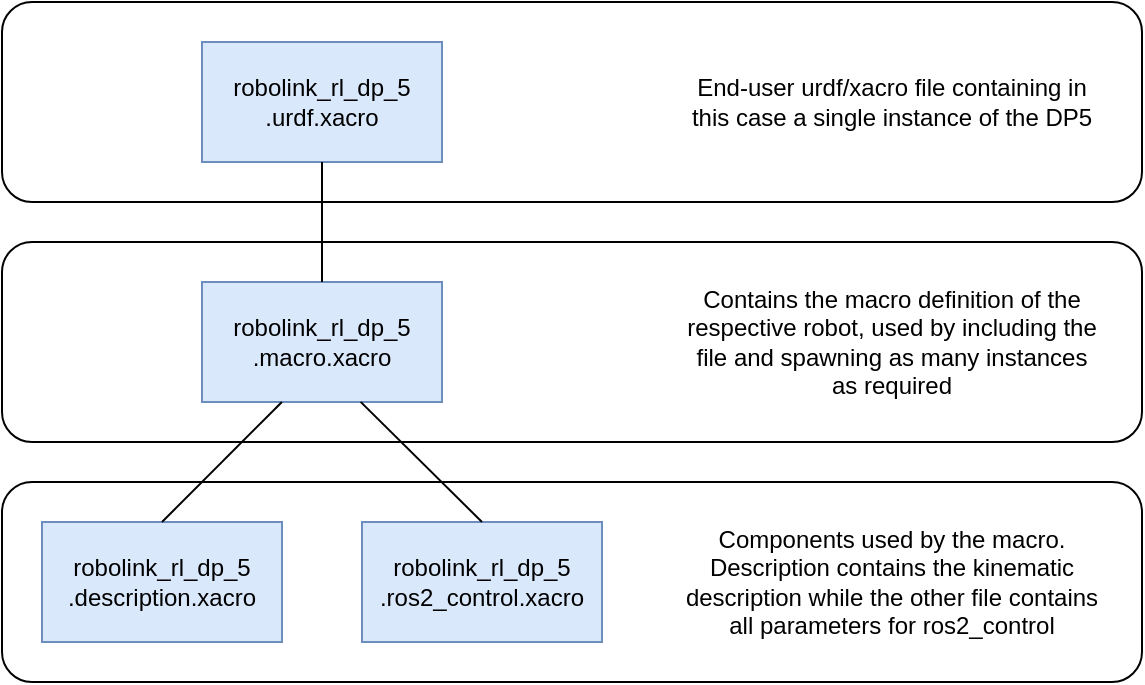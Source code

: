 <mxfile version="20.8.16" type="device"><diagram name="Page-1" id="1WOTCBuc8R29N-Hc1H0T"><mxGraphModel dx="1533" dy="399" grid="1" gridSize="10" guides="1" tooltips="1" connect="1" arrows="1" fold="1" page="1" pageScale="1" pageWidth="850" pageHeight="1100" math="0" shadow="0"><root><mxCell id="0"/><mxCell id="1" parent="0"/><mxCell id="fb0Ju6YwGbEL-ss_7HKw-9" value="" style="rounded=1;whiteSpace=wrap;html=1;fillColor=default;" vertex="1" parent="1"><mxGeometry x="-20" y="60" width="570" height="100" as="geometry"/></mxCell><mxCell id="fb0Ju6YwGbEL-ss_7HKw-15" value="" style="rounded=1;whiteSpace=wrap;html=1;fillColor=default;" vertex="1" parent="1"><mxGeometry x="-20" y="300" width="570" height="100" as="geometry"/></mxCell><mxCell id="fb0Ju6YwGbEL-ss_7HKw-11" value="" style="rounded=1;whiteSpace=wrap;html=1;fillColor=default;" vertex="1" parent="1"><mxGeometry x="-20" y="180" width="570" height="100" as="geometry"/></mxCell><mxCell id="fb0Ju6YwGbEL-ss_7HKw-1" value="robolink_rl_dp_5&lt;br&gt;.urdf.xacro" style="rounded=0;whiteSpace=wrap;html=1;fillColor=#dae8fc;strokeColor=#6c8ebf;" vertex="1" parent="1"><mxGeometry x="80" y="80" width="120" height="60" as="geometry"/></mxCell><mxCell id="fb0Ju6YwGbEL-ss_7HKw-3" value="robolink_rl_dp_5&lt;br&gt;.macro.xacro" style="rounded=0;whiteSpace=wrap;html=1;fillColor=#dae8fc;strokeColor=#6c8ebf;" vertex="1" parent="1"><mxGeometry x="80" y="200" width="120" height="60" as="geometry"/></mxCell><mxCell id="fb0Ju6YwGbEL-ss_7HKw-4" value="robolink_rl_dp_5&lt;br&gt;.description.xacro" style="rounded=0;whiteSpace=wrap;html=1;fillColor=#dae8fc;strokeColor=#6c8ebf;" vertex="1" parent="1"><mxGeometry y="320" width="120" height="60" as="geometry"/></mxCell><mxCell id="fb0Ju6YwGbEL-ss_7HKw-5" value="robolink_rl_dp_5&lt;br&gt;.ros2_control.xacro" style="rounded=0;whiteSpace=wrap;html=1;fillColor=#dae8fc;strokeColor=#6c8ebf;" vertex="1" parent="1"><mxGeometry x="160" y="320" width="120" height="60" as="geometry"/></mxCell><mxCell id="fb0Ju6YwGbEL-ss_7HKw-6" value="" style="endArrow=none;html=1;rounded=0;entryX=0.333;entryY=1;entryDx=0;entryDy=0;entryPerimeter=0;exitX=0.5;exitY=0;exitDx=0;exitDy=0;" edge="1" parent="1" source="fb0Ju6YwGbEL-ss_7HKw-4" target="fb0Ju6YwGbEL-ss_7HKw-3"><mxGeometry width="50" height="50" relative="1" as="geometry"><mxPoint x="50" y="320" as="sourcePoint"/><mxPoint x="100" y="270" as="targetPoint"/></mxGeometry></mxCell><mxCell id="fb0Ju6YwGbEL-ss_7HKw-7" value="" style="endArrow=none;html=1;rounded=0;entryX=0.661;entryY=0.999;entryDx=0;entryDy=0;entryPerimeter=0;exitX=0.5;exitY=0;exitDx=0;exitDy=0;" edge="1" parent="1" source="fb0Ju6YwGbEL-ss_7HKw-5" target="fb0Ju6YwGbEL-ss_7HKw-3"><mxGeometry width="50" height="50" relative="1" as="geometry"><mxPoint x="210.04" y="320" as="sourcePoint"/><mxPoint x="280" y="260" as="targetPoint"/></mxGeometry></mxCell><mxCell id="fb0Ju6YwGbEL-ss_7HKw-8" value="" style="endArrow=none;html=1;rounded=0;entryX=0.5;entryY=1;entryDx=0;entryDy=0;" edge="1" parent="1" target="fb0Ju6YwGbEL-ss_7HKw-1"><mxGeometry width="50" height="50" relative="1" as="geometry"><mxPoint x="140" y="200" as="sourcePoint"/><mxPoint x="190" y="150" as="targetPoint"/></mxGeometry></mxCell><mxCell id="fb0Ju6YwGbEL-ss_7HKw-10" value="End-user urdf/xacro file containing in this case a single instance of the DP5" style="text;html=1;strokeColor=none;fillColor=none;align=center;verticalAlign=middle;whiteSpace=wrap;rounded=0;" vertex="1" parent="1"><mxGeometry x="320" y="80" width="210" height="60" as="geometry"/></mxCell><mxCell id="fb0Ju6YwGbEL-ss_7HKw-12" value="Contains the macro definition of the respective robot, used by including the file and spawning as many instances as required" style="text;html=1;strokeColor=none;fillColor=none;align=center;verticalAlign=middle;whiteSpace=wrap;rounded=0;" vertex="1" parent="1"><mxGeometry x="320" y="200" width="210" height="60" as="geometry"/></mxCell><mxCell id="fb0Ju6YwGbEL-ss_7HKw-16" value="Components used by the macro. Description contains the kinematic description while the other file contains all parameters for ros2_control" style="text;html=1;strokeColor=none;fillColor=none;align=center;verticalAlign=middle;whiteSpace=wrap;rounded=0;" vertex="1" parent="1"><mxGeometry x="320" y="320" width="210" height="60" as="geometry"/></mxCell></root></mxGraphModel></diagram></mxfile>